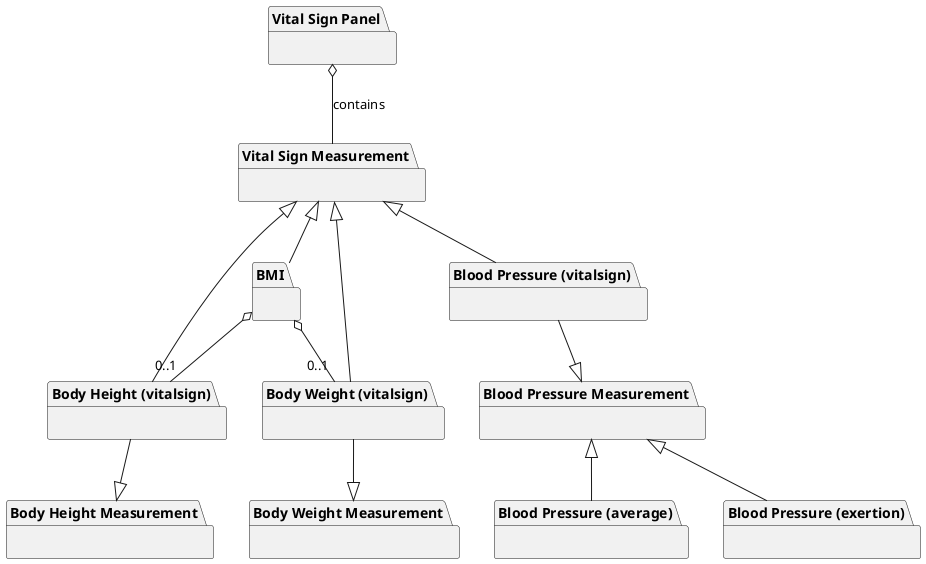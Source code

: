 @startuml


package "Vital Sign Panel" as pkg {

}

package "Vital Sign Measurement" as pkg1 {

}

pkg o-- pkg1 : contains

package "Blood Pressure Measurement" as pkg2a {
}
package "Body Weight Measurement" as pkg3a {
}
package "Body Height Measurement" as pkg4a {
}

package "BMI" as pkg5 {
}

package "Blood Pressure (vitalsign)" as pkg2b {
}
package "Body Weight (vitalsign)" as pkg3b {
}
package "Body Height (vitalsign)" as pkg4b {
}

package "Blood Pressure (average)" as pkg2c {
}
package "Blood Pressure (exertion)" as pkg2d {
}


pkg1 <|-- pkg2b
pkg1 <|-- pkg3b
pkg1 <|-- pkg5
pkg1 <|-- pkg4b

pkg2a <|-up- pkg2b
pkg3a <|-up- pkg3b
pkg4a <|-up- pkg4b

pkg2a <|-down- pkg2c
pkg2a <|-down- pkg2d

pkg5 o-- "0..1" pkg4b
pkg5 o-- "0..1" pkg3b


@enduml